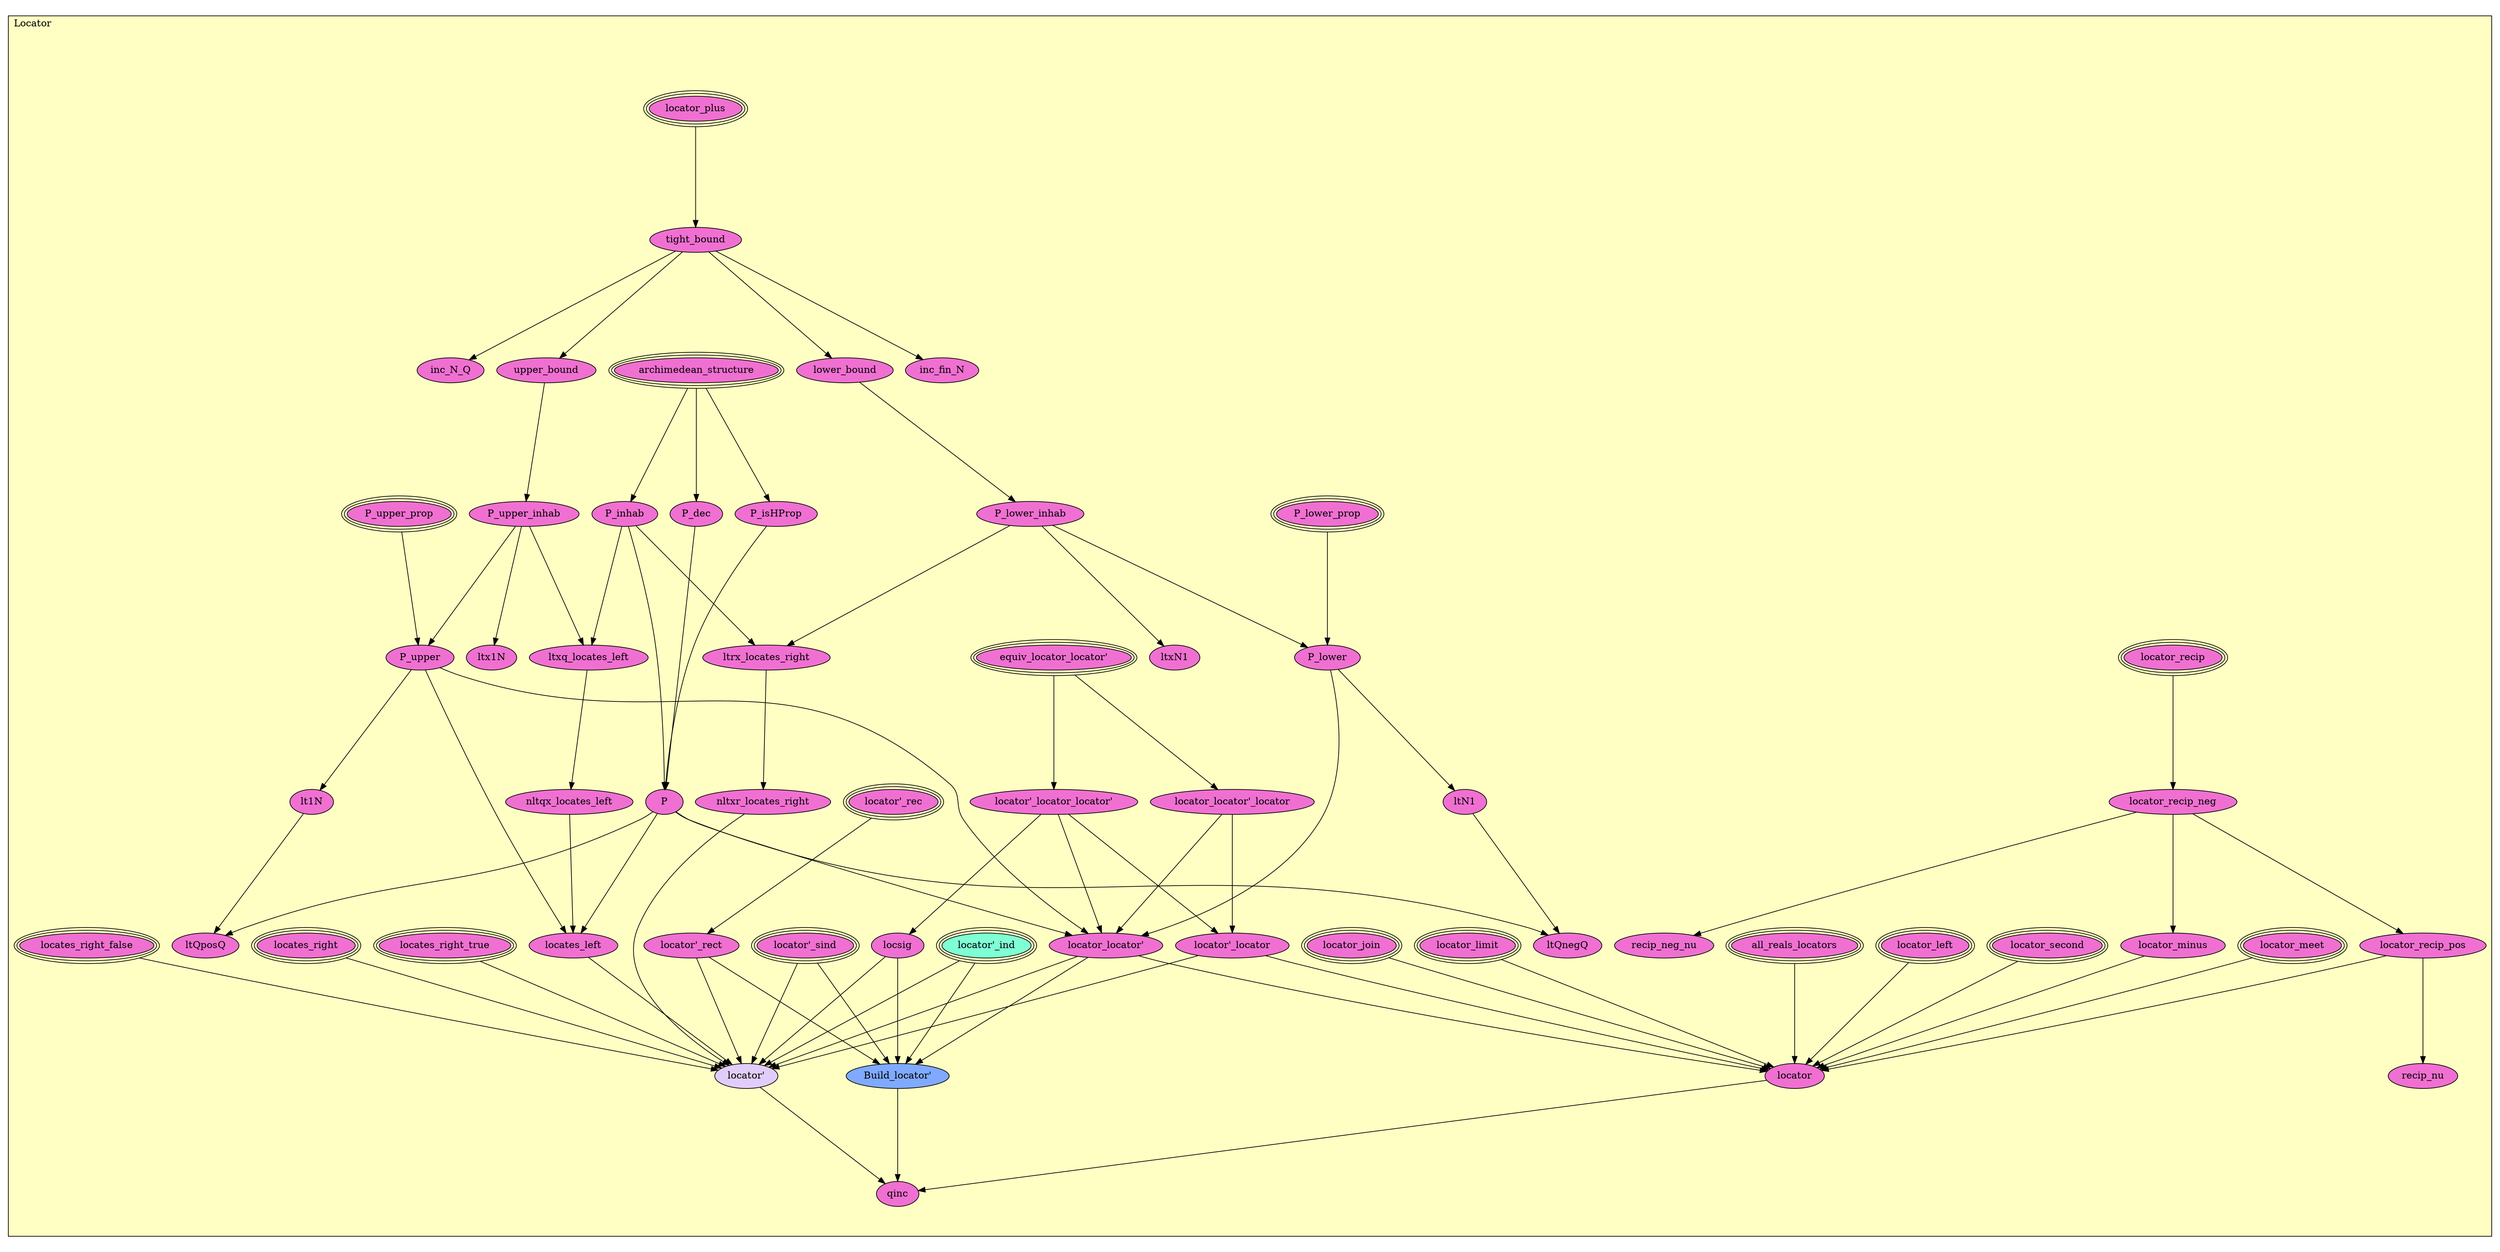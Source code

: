 digraph HoTT_Analysis_Locator {
  graph [ratio=0.5]
  node [style=filled]
Locator_locator_limit [label="locator_limit", URL=<Locator.html#locator_limit>, peripheries=3, fillcolor="#F070D1"] ;
Locator_locator_join [label="locator_join", URL=<Locator.html#locator_join>, peripheries=3, fillcolor="#F070D1"] ;
Locator_locator_meet [label="locator_meet", URL=<Locator.html#locator_meet>, peripheries=3, fillcolor="#F070D1"] ;
Locator_locator_plus [label="locator_plus", URL=<Locator.html#locator_plus>, peripheries=3, fillcolor="#F070D1"] ;
Locator_locator_recip [label="locator_recip", URL=<Locator.html#locator_recip>, peripheries=3, fillcolor="#F070D1"] ;
Locator_locator_recip_neg [label="locator_recip_neg", URL=<Locator.html#locator_recip_neg>, fillcolor="#F070D1"] ;
Locator_recip_neg_nu [label="recip_neg_nu", URL=<Locator.html#recip_neg_nu>, fillcolor="#F070D1"] ;
Locator_locator_recip_pos [label="locator_recip_pos", URL=<Locator.html#locator_recip_pos>, fillcolor="#F070D1"] ;
Locator_recip_nu [label="recip_nu", URL=<Locator.html#recip_nu>, fillcolor="#F070D1"] ;
Locator_locator_minus [label="locator_minus", URL=<Locator.html#locator_minus>, fillcolor="#F070D1"] ;
Locator_archimedean_structure [label="archimedean_structure", URL=<Locator.html#archimedean_structure>, peripheries=3, fillcolor="#F070D1"] ;
Locator_P_inhab [label="P_inhab", URL=<Locator.html#P_inhab>, fillcolor="#F070D1"] ;
Locator_P_dec [label="P_dec", URL=<Locator.html#P_dec>, fillcolor="#F070D1"] ;
Locator_P_isHProp [label="P_isHProp", URL=<Locator.html#P_isHProp>, fillcolor="#F070D1"] ;
Locator_P [label="P", URL=<Locator.html#P>, fillcolor="#F070D1"] ;
Locator_tight_bound [label="tight_bound", URL=<Locator.html#tight_bound>, fillcolor="#F070D1"] ;
Locator_inc_fin_N [label="inc_fin_N", URL=<Locator.html#inc_fin_N>, fillcolor="#F070D1"] ;
Locator_inc_N_Q [label="inc_N_Q", URL=<Locator.html#inc_N_Q>, fillcolor="#F070D1"] ;
Locator_upper_bound [label="upper_bound", URL=<Locator.html#upper_bound>, fillcolor="#F070D1"] ;
Locator_P_upper_inhab [label="P_upper_inhab", URL=<Locator.html#P_upper_inhab>, fillcolor="#F070D1"] ;
Locator_ltx1N [label="ltx1N", URL=<Locator.html#ltx1N>, fillcolor="#F070D1"] ;
Locator_P_upper_prop [label="P_upper_prop", URL=<Locator.html#P_upper_prop>, peripheries=3, fillcolor="#F070D1"] ;
Locator_P_upper [label="P_upper", URL=<Locator.html#P_upper>, fillcolor="#F070D1"] ;
Locator_lt1N [label="lt1N", URL=<Locator.html#lt1N>, fillcolor="#F070D1"] ;
Locator_lower_bound [label="lower_bound", URL=<Locator.html#lower_bound>, fillcolor="#F070D1"] ;
Locator_P_lower_inhab [label="P_lower_inhab", URL=<Locator.html#P_lower_inhab>, fillcolor="#F070D1"] ;
Locator_ltxN1 [label="ltxN1", URL=<Locator.html#ltxN1>, fillcolor="#F070D1"] ;
Locator_P_lower_prop [label="P_lower_prop", URL=<Locator.html#P_lower_prop>, peripheries=3, fillcolor="#F070D1"] ;
Locator_P_lower [label="P_lower", URL=<Locator.html#P_lower>, fillcolor="#F070D1"] ;
Locator_ltN1 [label="ltN1", URL=<Locator.html#ltN1>, fillcolor="#F070D1"] ;
Locator_ltQposQ [label="ltQposQ", URL=<Locator.html#ltQposQ>, fillcolor="#F070D1"] ;
Locator_ltQnegQ [label="ltQnegQ", URL=<Locator.html#ltQnegQ>, fillcolor="#F070D1"] ;
Locator_ltrx_locates_right [label="ltrx_locates_right", URL=<Locator.html#ltrx_locates_right>, fillcolor="#F070D1"] ;
Locator_nltxr_locates_right [label="nltxr_locates_right", URL=<Locator.html#nltxr_locates_right>, fillcolor="#F070D1"] ;
Locator_ltxq_locates_left [label="ltxq_locates_left", URL=<Locator.html#ltxq_locates_left>, fillcolor="#F070D1"] ;
Locator_nltqx_locates_left [label="nltqx_locates_left", URL=<Locator.html#nltqx_locates_left>, fillcolor="#F070D1"] ;
Locator_equiv_locator_locator_ [label="equiv_locator_locator'", URL=<Locator.html#equiv_locator_locator'>, peripheries=3, fillcolor="#F070D1"] ;
Locator_locator__locator_locator_ [label="locator'_locator_locator'", URL=<Locator.html#locator'_locator_locator'>, fillcolor="#F070D1"] ;
Locator_locsig [label="locsig", URL=<Locator.html#locsig>, fillcolor="#F070D1"] ;
Locator_locator_locator__locator [label="locator_locator'_locator", URL=<Locator.html#locator_locator'_locator>, fillcolor="#F070D1"] ;
Locator_locator__locator [label="locator'_locator", URL=<Locator.html#locator'_locator>, fillcolor="#F070D1"] ;
Locator_locator_locator_ [label="locator_locator'", URL=<Locator.html#locator_locator'>, fillcolor="#F070D1"] ;
Locator_locator_second [label="locator_second", URL=<Locator.html#locator_second>, peripheries=3, fillcolor="#F070D1"] ;
Locator_locator_left [label="locator_left", URL=<Locator.html#locator_left>, peripheries=3, fillcolor="#F070D1"] ;
Locator_all_reals_locators [label="all_reals_locators", URL=<Locator.html#all_reals_locators>, peripheries=3, fillcolor="#F070D1"] ;
Locator_locates_left [label="locates_left", URL=<Locator.html#locates_left>, fillcolor="#F070D1"] ;
Locator_locates_right_false [label="locates_right_false", URL=<Locator.html#locates_right_false>, peripheries=3, fillcolor="#F070D1"] ;
Locator_locates_right_true [label="locates_right_true", URL=<Locator.html#locates_right_true>, peripheries=3, fillcolor="#F070D1"] ;
Locator_locates_right [label="locates_right", URL=<Locator.html#locates_right>, peripheries=3, fillcolor="#F070D1"] ;
Locator_locator__sind [label="locator'_sind", URL=<Locator.html#locator'_sind>, peripheries=3, fillcolor="#F070D1"] ;
Locator_locator__rec [label="locator'_rec", URL=<Locator.html#locator'_rec>, peripheries=3, fillcolor="#F070D1"] ;
Locator_locator__ind [label="locator'_ind", URL=<Locator.html#locator'_ind>, peripheries=3, fillcolor="#7FFFD4"] ;
Locator_locator__rect [label="locator'_rect", URL=<Locator.html#locator'_rect>, fillcolor="#F070D1"] ;
Locator_Build_locator_ [label="Build_locator'", URL=<Locator.html#Build_locator'>, fillcolor="#7FAAFF"] ;
Locator_locator_ [label="locator'", URL=<Locator.html#locator'>, fillcolor="#E2CDFA"] ;
Locator_locator [label="locator", URL=<Locator.html#locator>, fillcolor="#F070D1"] ;
Locator_qinc [label="qinc", URL=<Locator.html#qinc>, fillcolor="#F070D1"] ;
  Locator_locator_limit -> Locator_locator [] ;
  Locator_locator_join -> Locator_locator [] ;
  Locator_locator_meet -> Locator_locator [] ;
  Locator_locator_plus -> Locator_tight_bound [] ;
  Locator_locator_recip -> Locator_locator_recip_neg [] ;
  Locator_locator_recip_neg -> Locator_recip_neg_nu [] ;
  Locator_locator_recip_neg -> Locator_locator_recip_pos [] ;
  Locator_locator_recip_neg -> Locator_locator_minus [] ;
  Locator_locator_recip_pos -> Locator_recip_nu [] ;
  Locator_locator_recip_pos -> Locator_locator [] ;
  Locator_locator_minus -> Locator_locator [] ;
  Locator_archimedean_structure -> Locator_P_inhab [] ;
  Locator_archimedean_structure -> Locator_P_dec [] ;
  Locator_archimedean_structure -> Locator_P_isHProp [] ;
  Locator_P_inhab -> Locator_P [] ;
  Locator_P_inhab -> Locator_ltrx_locates_right [] ;
  Locator_P_inhab -> Locator_ltxq_locates_left [] ;
  Locator_P_dec -> Locator_P [] ;
  Locator_P_isHProp -> Locator_P [] ;
  Locator_P -> Locator_ltQposQ [] ;
  Locator_P -> Locator_ltQnegQ [] ;
  Locator_P -> Locator_locator_locator_ [] ;
  Locator_P -> Locator_locates_left [] ;
  Locator_tight_bound -> Locator_inc_fin_N [] ;
  Locator_tight_bound -> Locator_inc_N_Q [] ;
  Locator_tight_bound -> Locator_upper_bound [] ;
  Locator_tight_bound -> Locator_lower_bound [] ;
  Locator_upper_bound -> Locator_P_upper_inhab [] ;
  Locator_P_upper_inhab -> Locator_ltx1N [] ;
  Locator_P_upper_inhab -> Locator_P_upper [] ;
  Locator_P_upper_inhab -> Locator_ltxq_locates_left [] ;
  Locator_P_upper_prop -> Locator_P_upper [] ;
  Locator_P_upper -> Locator_lt1N [] ;
  Locator_P_upper -> Locator_locator_locator_ [] ;
  Locator_P_upper -> Locator_locates_left [] ;
  Locator_lt1N -> Locator_ltQposQ [] ;
  Locator_lower_bound -> Locator_P_lower_inhab [] ;
  Locator_P_lower_inhab -> Locator_ltxN1 [] ;
  Locator_P_lower_inhab -> Locator_P_lower [] ;
  Locator_P_lower_inhab -> Locator_ltrx_locates_right [] ;
  Locator_P_lower_prop -> Locator_P_lower [] ;
  Locator_P_lower -> Locator_ltN1 [] ;
  Locator_P_lower -> Locator_locator_locator_ [] ;
  Locator_ltN1 -> Locator_ltQnegQ [] ;
  Locator_ltrx_locates_right -> Locator_nltxr_locates_right [] ;
  Locator_nltxr_locates_right -> Locator_locator_ [] ;
  Locator_ltxq_locates_left -> Locator_nltqx_locates_left [] ;
  Locator_nltqx_locates_left -> Locator_locates_left [] ;
  Locator_equiv_locator_locator_ -> Locator_locator__locator_locator_ [] ;
  Locator_equiv_locator_locator_ -> Locator_locator_locator__locator [] ;
  Locator_locator__locator_locator_ -> Locator_locsig [] ;
  Locator_locator__locator_locator_ -> Locator_locator__locator [] ;
  Locator_locator__locator_locator_ -> Locator_locator_locator_ [] ;
  Locator_locsig -> Locator_Build_locator_ [] ;
  Locator_locsig -> Locator_locator_ [] ;
  Locator_locator_locator__locator -> Locator_locator__locator [] ;
  Locator_locator_locator__locator -> Locator_locator_locator_ [] ;
  Locator_locator__locator -> Locator_locator_ [] ;
  Locator_locator__locator -> Locator_locator [] ;
  Locator_locator_locator_ -> Locator_Build_locator_ [] ;
  Locator_locator_locator_ -> Locator_locator_ [] ;
  Locator_locator_locator_ -> Locator_locator [] ;
  Locator_locator_second -> Locator_locator [] ;
  Locator_locator_left -> Locator_locator [] ;
  Locator_all_reals_locators -> Locator_locator [] ;
  Locator_locates_left -> Locator_locator_ [] ;
  Locator_locates_right_false -> Locator_locator_ [] ;
  Locator_locates_right_true -> Locator_locator_ [] ;
  Locator_locates_right -> Locator_locator_ [] ;
  Locator_locator__sind -> Locator_Build_locator_ [] ;
  Locator_locator__sind -> Locator_locator_ [] ;
  Locator_locator__rec -> Locator_locator__rect [] ;
  Locator_locator__ind -> Locator_Build_locator_ [] ;
  Locator_locator__ind -> Locator_locator_ [] ;
  Locator_locator__rect -> Locator_Build_locator_ [] ;
  Locator_locator__rect -> Locator_locator_ [] ;
  Locator_Build_locator_ -> Locator_qinc [] ;
  Locator_locator_ -> Locator_qinc [] ;
  Locator_locator -> Locator_qinc [] ;
subgraph cluster_Locator { label="Locator"; fillcolor="#FFFFC3"; labeljust=l; style=filled 
Locator_qinc; Locator_locator; Locator_locator_; Locator_Build_locator_; Locator_locator__rect; Locator_locator__ind; Locator_locator__rec; Locator_locator__sind; Locator_locates_right; Locator_locates_right_true; Locator_locates_right_false; Locator_locates_left; Locator_all_reals_locators; Locator_locator_left; Locator_locator_second; Locator_locator_locator_; Locator_locator__locator; Locator_locator_locator__locator; Locator_locsig; Locator_locator__locator_locator_; Locator_equiv_locator_locator_; Locator_nltqx_locates_left; Locator_ltxq_locates_left; Locator_nltxr_locates_right; Locator_ltrx_locates_right; Locator_ltQnegQ; Locator_ltQposQ; Locator_ltN1; Locator_P_lower; Locator_P_lower_prop; Locator_ltxN1; Locator_P_lower_inhab; Locator_lower_bound; Locator_lt1N; Locator_P_upper; Locator_P_upper_prop; Locator_ltx1N; Locator_P_upper_inhab; Locator_upper_bound; Locator_inc_N_Q; Locator_inc_fin_N; Locator_tight_bound; Locator_P; Locator_P_isHProp; Locator_P_dec; Locator_P_inhab; Locator_archimedean_structure; Locator_locator_minus; Locator_recip_nu; Locator_locator_recip_pos; Locator_recip_neg_nu; Locator_locator_recip_neg; Locator_locator_recip; Locator_locator_plus; Locator_locator_meet; Locator_locator_join; Locator_locator_limit; };
} /* END */
